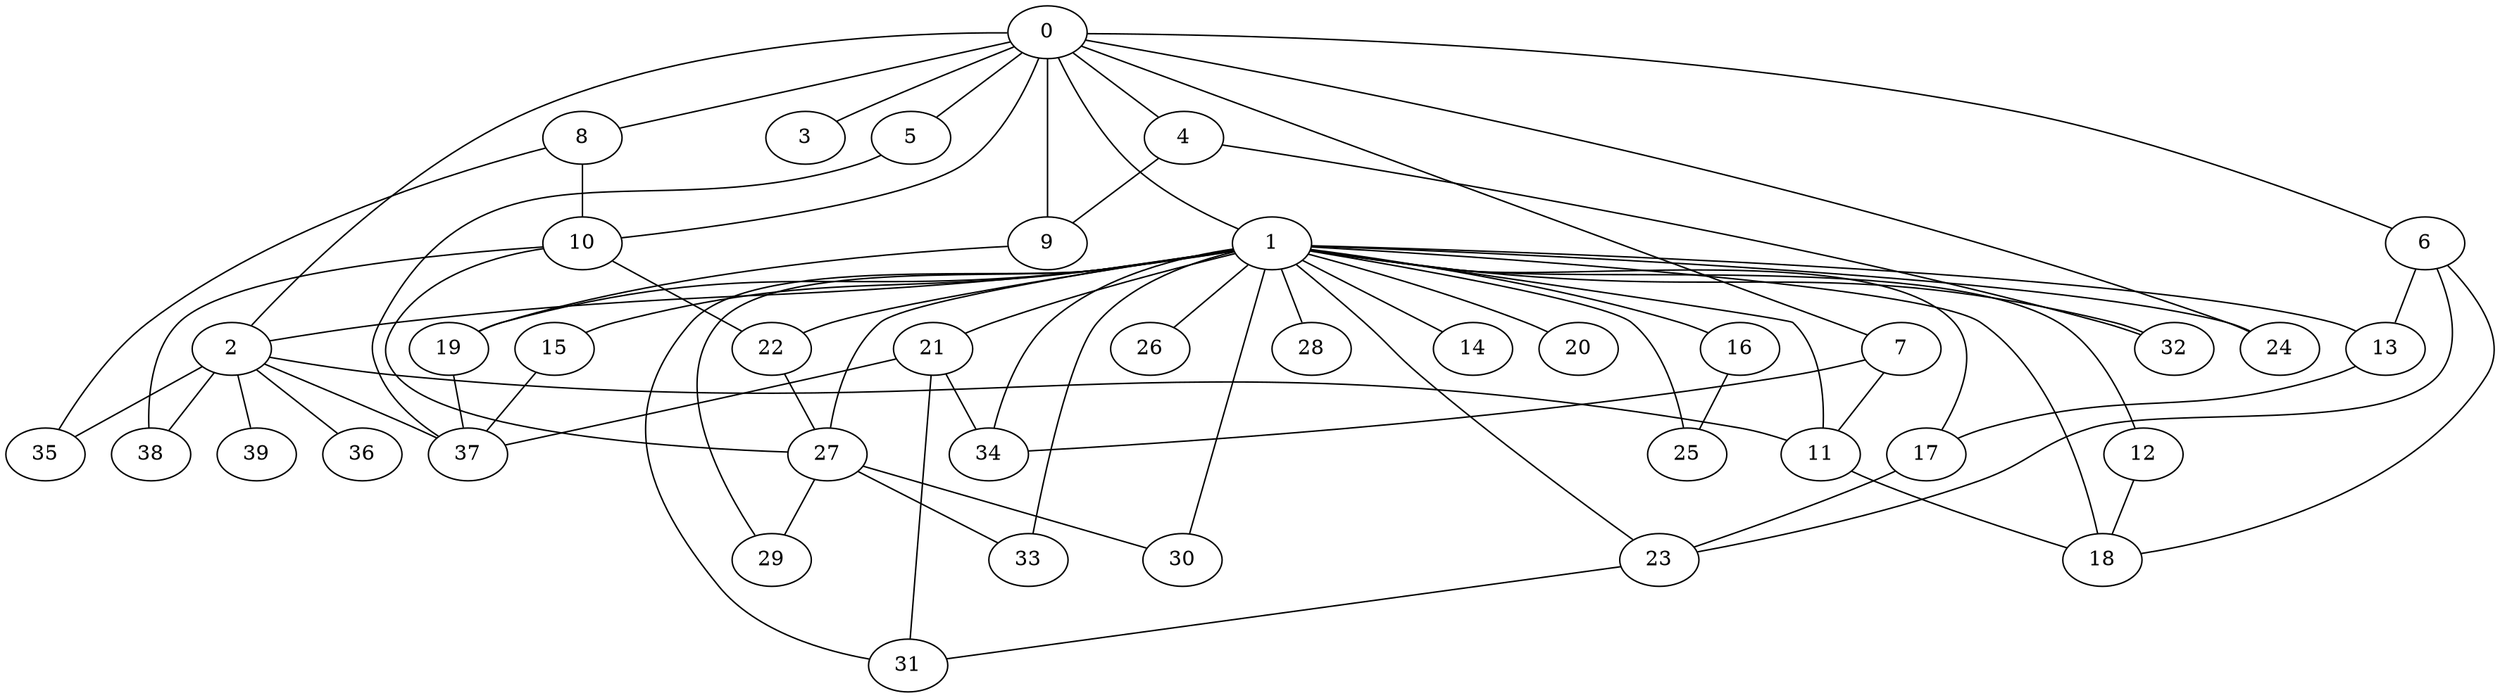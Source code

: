 
graph graphname {
    0 -- 1
0 -- 2
0 -- 3
0 -- 4
0 -- 5
0 -- 6
0 -- 7
0 -- 8
0 -- 9
0 -- 10
0 -- 24
1 -- 11
1 -- 12
1 -- 13
1 -- 14
1 -- 15
1 -- 16
1 -- 17
1 -- 18
1 -- 19
1 -- 20
1 -- 21
1 -- 22
1 -- 23
1 -- 24
1 -- 25
1 -- 26
1 -- 27
1 -- 28
1 -- 29
1 -- 30
1 -- 31
1 -- 32
1 -- 33
1 -- 34
1 -- 2
2 -- 35
2 -- 36
2 -- 37
2 -- 38
2 -- 39
2 -- 11
4 -- 9
4 -- 32
5 -- 37
6 -- 18
6 -- 23
6 -- 13
7 -- 11
7 -- 34
8 -- 35
8 -- 10
9 -- 19
10 -- 38
10 -- 27
10 -- 22
11 -- 18
12 -- 18
13 -- 17
15 -- 37
16 -- 25
17 -- 23
19 -- 37
21 -- 34
21 -- 31
21 -- 37
22 -- 27
23 -- 31
27 -- 29
27 -- 33
27 -- 30

}

